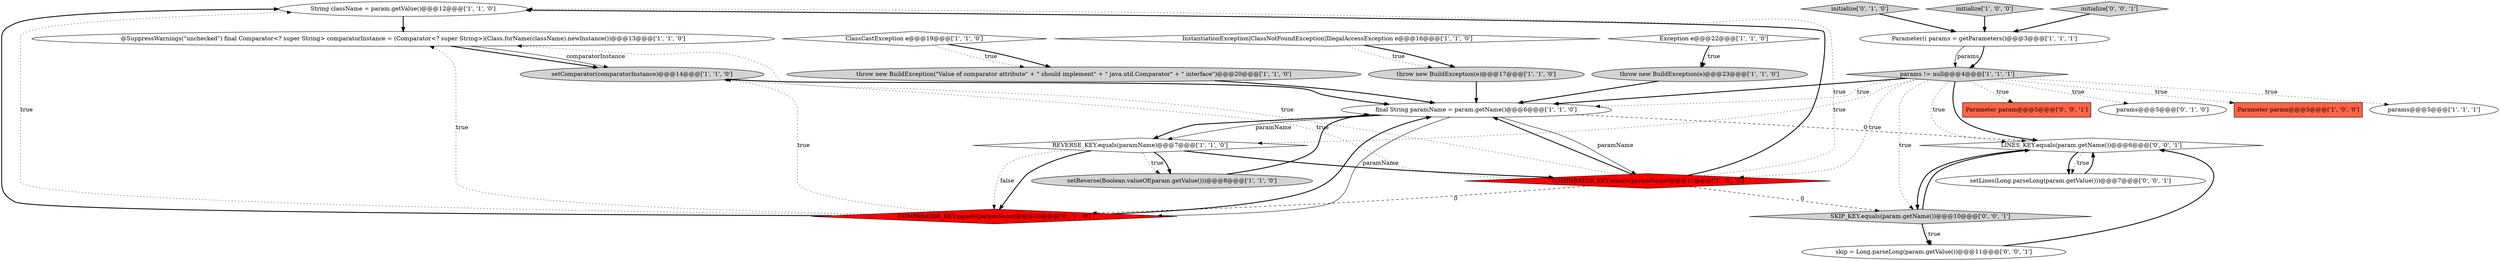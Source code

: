 digraph {
3 [style = filled, label = "String className = param.getValue()@@@12@@@['1', '1', '0']", fillcolor = white, shape = ellipse image = "AAA0AAABBB1BBB"];
0 [style = filled, label = "throw new BuildException(\"Value of comparator attribute\" + \" should implement\" + \" java.util.Comparator\" + \" interface\")@@@20@@@['1', '1', '0']", fillcolor = lightgray, shape = ellipse image = "AAA0AAABBB1BBB"];
2 [style = filled, label = "Exception e@@@22@@@['1', '1', '0']", fillcolor = white, shape = diamond image = "AAA0AAABBB1BBB"];
21 [style = filled, label = "LINES_KEY.equals(param.getName())@@@6@@@['0', '0', '1']", fillcolor = white, shape = diamond image = "AAA0AAABBB3BBB"];
14 [style = filled, label = "COMPARATOR_KEY.equals(paramName)@@@11@@@['1', '0', '0']", fillcolor = red, shape = diamond image = "AAA1AAABBB1BBB"];
23 [style = filled, label = "Parameter param@@@5@@@['0', '0', '1']", fillcolor = tomato, shape = box image = "AAA0AAABBB3BBB"];
13 [style = filled, label = "REVERSE_KEY.equals(paramName)@@@7@@@['1', '1', '0']", fillcolor = white, shape = diamond image = "AAA0AAABBB1BBB"];
17 [style = filled, label = "InstantiationException|ClassNotFoundException|IllegalAccessException e@@@16@@@['1', '1', '0']", fillcolor = white, shape = diamond image = "AAA0AAABBB1BBB"];
4 [style = filled, label = "setComparator(comparatorInstance)@@@14@@@['1', '1', '0']", fillcolor = lightgray, shape = ellipse image = "AAA0AAABBB1BBB"];
25 [style = filled, label = "initialize['0', '0', '1']", fillcolor = lightgray, shape = diamond image = "AAA0AAABBB3BBB"];
20 [style = filled, label = "COMPARATOR_KEY.equals(paramName)@@@10@@@['0', '1', '0']", fillcolor = red, shape = diamond image = "AAA1AAABBB2BBB"];
8 [style = filled, label = "params != null@@@4@@@['1', '1', '1']", fillcolor = lightgray, shape = diamond image = "AAA0AAABBB1BBB"];
7 [style = filled, label = "final String paramName = param.getName()@@@6@@@['1', '1', '0']", fillcolor = white, shape = ellipse image = "AAA0AAABBB1BBB"];
15 [style = filled, label = "throw new BuildException(e)@@@17@@@['1', '1', '0']", fillcolor = lightgray, shape = ellipse image = "AAA0AAABBB1BBB"];
19 [style = filled, label = "initialize['0', '1', '0']", fillcolor = lightgray, shape = diamond image = "AAA0AAABBB2BBB"];
9 [style = filled, label = "throw new BuildException(e)@@@23@@@['1', '1', '0']", fillcolor = lightgray, shape = ellipse image = "AAA0AAABBB1BBB"];
1 [style = filled, label = "@SuppressWarnings(\"unchecked\") final Comparator<? super String> comparatorInstance = (Comparator<? super String>)(Class.forName(className).newInstance())@@@13@@@['1', '1', '0']", fillcolor = white, shape = ellipse image = "AAA0AAABBB1BBB"];
18 [style = filled, label = "params@@@5@@@['0', '1', '0']", fillcolor = white, shape = ellipse image = "AAA0AAABBB2BBB"];
10 [style = filled, label = "initialize['1', '0', '0']", fillcolor = lightgray, shape = diamond image = "AAA0AAABBB1BBB"];
24 [style = filled, label = "SKIP_KEY.equals(param.getName())@@@10@@@['0', '0', '1']", fillcolor = lightgray, shape = diamond image = "AAA0AAABBB3BBB"];
11 [style = filled, label = "Parameter param@@@5@@@['1', '0', '0']", fillcolor = tomato, shape = box image = "AAA0AAABBB1BBB"];
6 [style = filled, label = "Parameter(( params = getParameters()@@@3@@@['1', '1', '1']", fillcolor = white, shape = ellipse image = "AAA0AAABBB1BBB"];
12 [style = filled, label = "setReverse(Boolean.valueOf(param.getValue()))@@@8@@@['1', '1', '0']", fillcolor = lightgray, shape = ellipse image = "AAA0AAABBB1BBB"];
16 [style = filled, label = "params@@@5@@@['1', '1', '1']", fillcolor = white, shape = ellipse image = "AAA0AAABBB1BBB"];
5 [style = filled, label = "ClassCastException e@@@19@@@['1', '1', '0']", fillcolor = white, shape = diamond image = "AAA0AAABBB1BBB"];
22 [style = filled, label = "skip = Long.parseLong(param.getValue())@@@11@@@['0', '0', '1']", fillcolor = white, shape = ellipse image = "AAA0AAABBB3BBB"];
26 [style = filled, label = "setLines(Long.parseLong(param.getValue()))@@@7@@@['0', '0', '1']", fillcolor = white, shape = ellipse image = "AAA0AAABBB3BBB"];
7->13 [style = bold, label=""];
14->24 [style = dashed, label="0"];
14->3 [style = bold, label=""];
1->4 [style = bold, label=""];
7->20 [style = solid, label="paramName"];
7->21 [style = dashed, label="0"];
15->7 [style = bold, label=""];
3->1 [style = bold, label=""];
8->21 [style = dotted, label="true"];
13->12 [style = dotted, label="true"];
8->16 [style = dotted, label="true"];
22->21 [style = bold, label=""];
14->20 [style = dashed, label="0"];
8->7 [style = dotted, label="true"];
8->23 [style = dotted, label="true"];
21->24 [style = bold, label=""];
20->3 [style = bold, label=""];
5->0 [style = dotted, label="true"];
2->9 [style = bold, label=""];
9->7 [style = bold, label=""];
19->6 [style = bold, label=""];
24->22 [style = bold, label=""];
25->6 [style = bold, label=""];
10->6 [style = bold, label=""];
12->7 [style = bold, label=""];
4->7 [style = bold, label=""];
6->8 [style = solid, label="params"];
8->7 [style = bold, label=""];
8->24 [style = dotted, label="true"];
14->7 [style = bold, label=""];
0->7 [style = bold, label=""];
26->21 [style = bold, label=""];
21->26 [style = bold, label=""];
1->4 [style = solid, label="comparatorInstance"];
13->12 [style = bold, label=""];
17->15 [style = dotted, label="true"];
2->9 [style = dotted, label="true"];
20->1 [style = dotted, label="true"];
21->26 [style = dotted, label="true"];
5->0 [style = bold, label=""];
24->21 [style = bold, label=""];
20->4 [style = dotted, label="true"];
24->22 [style = dotted, label="true"];
8->14 [style = dotted, label="true"];
6->8 [style = bold, label=""];
17->15 [style = bold, label=""];
7->14 [style = solid, label="paramName"];
14->3 [style = dotted, label="true"];
8->21 [style = bold, label=""];
8->11 [style = dotted, label="true"];
8->18 [style = dotted, label="true"];
20->3 [style = dotted, label="true"];
7->13 [style = solid, label="paramName"];
8->13 [style = dotted, label="true"];
14->1 [style = dotted, label="true"];
20->7 [style = bold, label=""];
13->20 [style = dotted, label="false"];
14->4 [style = dotted, label="true"];
13->14 [style = bold, label=""];
13->20 [style = bold, label=""];
}
